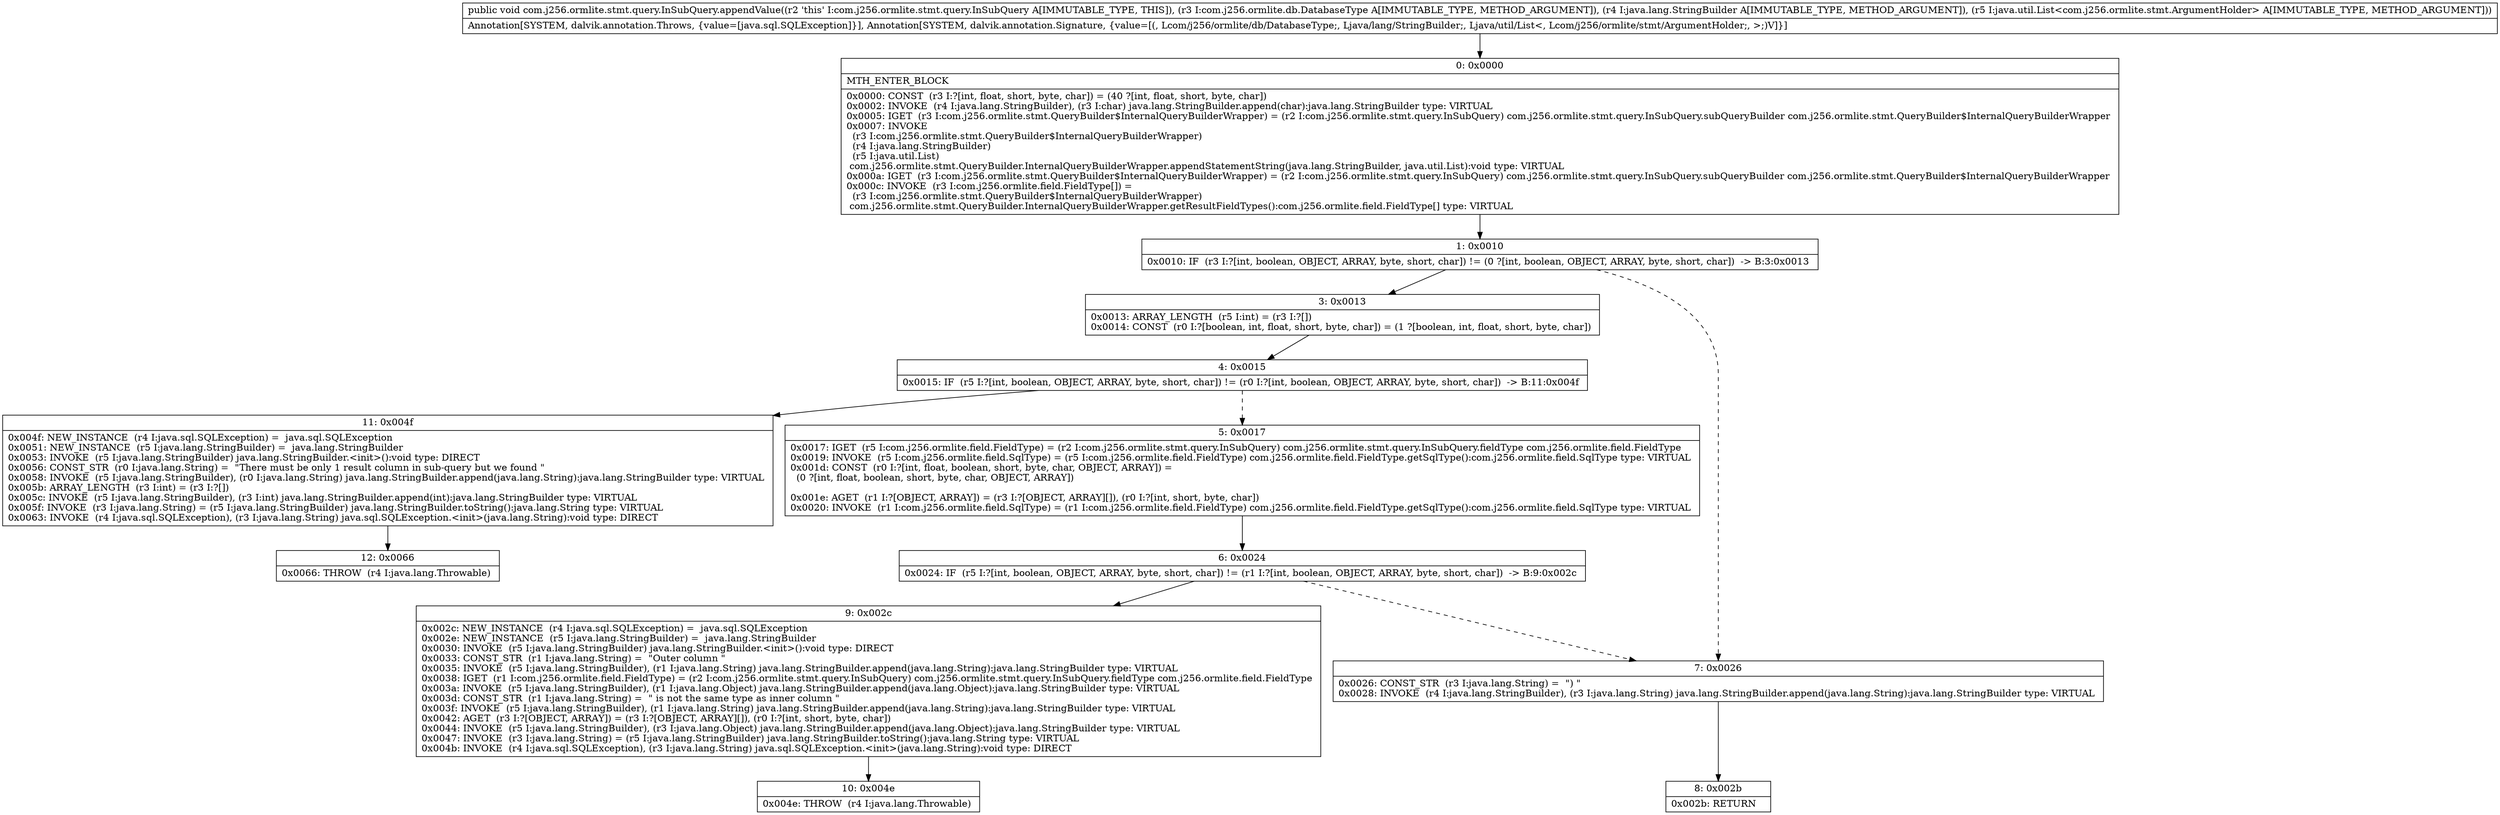 digraph "CFG forcom.j256.ormlite.stmt.query.InSubQuery.appendValue(Lcom\/j256\/ormlite\/db\/DatabaseType;Ljava\/lang\/StringBuilder;Ljava\/util\/List;)V" {
Node_0 [shape=record,label="{0\:\ 0x0000|MTH_ENTER_BLOCK\l|0x0000: CONST  (r3 I:?[int, float, short, byte, char]) = (40 ?[int, float, short, byte, char]) \l0x0002: INVOKE  (r4 I:java.lang.StringBuilder), (r3 I:char) java.lang.StringBuilder.append(char):java.lang.StringBuilder type: VIRTUAL \l0x0005: IGET  (r3 I:com.j256.ormlite.stmt.QueryBuilder$InternalQueryBuilderWrapper) = (r2 I:com.j256.ormlite.stmt.query.InSubQuery) com.j256.ormlite.stmt.query.InSubQuery.subQueryBuilder com.j256.ormlite.stmt.QueryBuilder$InternalQueryBuilderWrapper \l0x0007: INVOKE  \l  (r3 I:com.j256.ormlite.stmt.QueryBuilder$InternalQueryBuilderWrapper)\l  (r4 I:java.lang.StringBuilder)\l  (r5 I:java.util.List)\l com.j256.ormlite.stmt.QueryBuilder.InternalQueryBuilderWrapper.appendStatementString(java.lang.StringBuilder, java.util.List):void type: VIRTUAL \l0x000a: IGET  (r3 I:com.j256.ormlite.stmt.QueryBuilder$InternalQueryBuilderWrapper) = (r2 I:com.j256.ormlite.stmt.query.InSubQuery) com.j256.ormlite.stmt.query.InSubQuery.subQueryBuilder com.j256.ormlite.stmt.QueryBuilder$InternalQueryBuilderWrapper \l0x000c: INVOKE  (r3 I:com.j256.ormlite.field.FieldType[]) = \l  (r3 I:com.j256.ormlite.stmt.QueryBuilder$InternalQueryBuilderWrapper)\l com.j256.ormlite.stmt.QueryBuilder.InternalQueryBuilderWrapper.getResultFieldTypes():com.j256.ormlite.field.FieldType[] type: VIRTUAL \l}"];
Node_1 [shape=record,label="{1\:\ 0x0010|0x0010: IF  (r3 I:?[int, boolean, OBJECT, ARRAY, byte, short, char]) != (0 ?[int, boolean, OBJECT, ARRAY, byte, short, char])  \-\> B:3:0x0013 \l}"];
Node_3 [shape=record,label="{3\:\ 0x0013|0x0013: ARRAY_LENGTH  (r5 I:int) = (r3 I:?[]) \l0x0014: CONST  (r0 I:?[boolean, int, float, short, byte, char]) = (1 ?[boolean, int, float, short, byte, char]) \l}"];
Node_4 [shape=record,label="{4\:\ 0x0015|0x0015: IF  (r5 I:?[int, boolean, OBJECT, ARRAY, byte, short, char]) != (r0 I:?[int, boolean, OBJECT, ARRAY, byte, short, char])  \-\> B:11:0x004f \l}"];
Node_5 [shape=record,label="{5\:\ 0x0017|0x0017: IGET  (r5 I:com.j256.ormlite.field.FieldType) = (r2 I:com.j256.ormlite.stmt.query.InSubQuery) com.j256.ormlite.stmt.query.InSubQuery.fieldType com.j256.ormlite.field.FieldType \l0x0019: INVOKE  (r5 I:com.j256.ormlite.field.SqlType) = (r5 I:com.j256.ormlite.field.FieldType) com.j256.ormlite.field.FieldType.getSqlType():com.j256.ormlite.field.SqlType type: VIRTUAL \l0x001d: CONST  (r0 I:?[int, float, boolean, short, byte, char, OBJECT, ARRAY]) = \l  (0 ?[int, float, boolean, short, byte, char, OBJECT, ARRAY])\l \l0x001e: AGET  (r1 I:?[OBJECT, ARRAY]) = (r3 I:?[OBJECT, ARRAY][]), (r0 I:?[int, short, byte, char]) \l0x0020: INVOKE  (r1 I:com.j256.ormlite.field.SqlType) = (r1 I:com.j256.ormlite.field.FieldType) com.j256.ormlite.field.FieldType.getSqlType():com.j256.ormlite.field.SqlType type: VIRTUAL \l}"];
Node_6 [shape=record,label="{6\:\ 0x0024|0x0024: IF  (r5 I:?[int, boolean, OBJECT, ARRAY, byte, short, char]) != (r1 I:?[int, boolean, OBJECT, ARRAY, byte, short, char])  \-\> B:9:0x002c \l}"];
Node_7 [shape=record,label="{7\:\ 0x0026|0x0026: CONST_STR  (r3 I:java.lang.String) =  \") \" \l0x0028: INVOKE  (r4 I:java.lang.StringBuilder), (r3 I:java.lang.String) java.lang.StringBuilder.append(java.lang.String):java.lang.StringBuilder type: VIRTUAL \l}"];
Node_8 [shape=record,label="{8\:\ 0x002b|0x002b: RETURN   \l}"];
Node_9 [shape=record,label="{9\:\ 0x002c|0x002c: NEW_INSTANCE  (r4 I:java.sql.SQLException) =  java.sql.SQLException \l0x002e: NEW_INSTANCE  (r5 I:java.lang.StringBuilder) =  java.lang.StringBuilder \l0x0030: INVOKE  (r5 I:java.lang.StringBuilder) java.lang.StringBuilder.\<init\>():void type: DIRECT \l0x0033: CONST_STR  (r1 I:java.lang.String) =  \"Outer column \" \l0x0035: INVOKE  (r5 I:java.lang.StringBuilder), (r1 I:java.lang.String) java.lang.StringBuilder.append(java.lang.String):java.lang.StringBuilder type: VIRTUAL \l0x0038: IGET  (r1 I:com.j256.ormlite.field.FieldType) = (r2 I:com.j256.ormlite.stmt.query.InSubQuery) com.j256.ormlite.stmt.query.InSubQuery.fieldType com.j256.ormlite.field.FieldType \l0x003a: INVOKE  (r5 I:java.lang.StringBuilder), (r1 I:java.lang.Object) java.lang.StringBuilder.append(java.lang.Object):java.lang.StringBuilder type: VIRTUAL \l0x003d: CONST_STR  (r1 I:java.lang.String) =  \" is not the same type as inner column \" \l0x003f: INVOKE  (r5 I:java.lang.StringBuilder), (r1 I:java.lang.String) java.lang.StringBuilder.append(java.lang.String):java.lang.StringBuilder type: VIRTUAL \l0x0042: AGET  (r3 I:?[OBJECT, ARRAY]) = (r3 I:?[OBJECT, ARRAY][]), (r0 I:?[int, short, byte, char]) \l0x0044: INVOKE  (r5 I:java.lang.StringBuilder), (r3 I:java.lang.Object) java.lang.StringBuilder.append(java.lang.Object):java.lang.StringBuilder type: VIRTUAL \l0x0047: INVOKE  (r3 I:java.lang.String) = (r5 I:java.lang.StringBuilder) java.lang.StringBuilder.toString():java.lang.String type: VIRTUAL \l0x004b: INVOKE  (r4 I:java.sql.SQLException), (r3 I:java.lang.String) java.sql.SQLException.\<init\>(java.lang.String):void type: DIRECT \l}"];
Node_10 [shape=record,label="{10\:\ 0x004e|0x004e: THROW  (r4 I:java.lang.Throwable) \l}"];
Node_11 [shape=record,label="{11\:\ 0x004f|0x004f: NEW_INSTANCE  (r4 I:java.sql.SQLException) =  java.sql.SQLException \l0x0051: NEW_INSTANCE  (r5 I:java.lang.StringBuilder) =  java.lang.StringBuilder \l0x0053: INVOKE  (r5 I:java.lang.StringBuilder) java.lang.StringBuilder.\<init\>():void type: DIRECT \l0x0056: CONST_STR  (r0 I:java.lang.String) =  \"There must be only 1 result column in sub\-query but we found \" \l0x0058: INVOKE  (r5 I:java.lang.StringBuilder), (r0 I:java.lang.String) java.lang.StringBuilder.append(java.lang.String):java.lang.StringBuilder type: VIRTUAL \l0x005b: ARRAY_LENGTH  (r3 I:int) = (r3 I:?[]) \l0x005c: INVOKE  (r5 I:java.lang.StringBuilder), (r3 I:int) java.lang.StringBuilder.append(int):java.lang.StringBuilder type: VIRTUAL \l0x005f: INVOKE  (r3 I:java.lang.String) = (r5 I:java.lang.StringBuilder) java.lang.StringBuilder.toString():java.lang.String type: VIRTUAL \l0x0063: INVOKE  (r4 I:java.sql.SQLException), (r3 I:java.lang.String) java.sql.SQLException.\<init\>(java.lang.String):void type: DIRECT \l}"];
Node_12 [shape=record,label="{12\:\ 0x0066|0x0066: THROW  (r4 I:java.lang.Throwable) \l}"];
MethodNode[shape=record,label="{public void com.j256.ormlite.stmt.query.InSubQuery.appendValue((r2 'this' I:com.j256.ormlite.stmt.query.InSubQuery A[IMMUTABLE_TYPE, THIS]), (r3 I:com.j256.ormlite.db.DatabaseType A[IMMUTABLE_TYPE, METHOD_ARGUMENT]), (r4 I:java.lang.StringBuilder A[IMMUTABLE_TYPE, METHOD_ARGUMENT]), (r5 I:java.util.List\<com.j256.ormlite.stmt.ArgumentHolder\> A[IMMUTABLE_TYPE, METHOD_ARGUMENT]))  | Annotation[SYSTEM, dalvik.annotation.Throws, \{value=[java.sql.SQLException]\}], Annotation[SYSTEM, dalvik.annotation.Signature, \{value=[(, Lcom\/j256\/ormlite\/db\/DatabaseType;, Ljava\/lang\/StringBuilder;, Ljava\/util\/List\<, Lcom\/j256\/ormlite\/stmt\/ArgumentHolder;, \>;)V]\}]\l}"];
MethodNode -> Node_0;
Node_0 -> Node_1;
Node_1 -> Node_3;
Node_1 -> Node_7[style=dashed];
Node_3 -> Node_4;
Node_4 -> Node_5[style=dashed];
Node_4 -> Node_11;
Node_5 -> Node_6;
Node_6 -> Node_7[style=dashed];
Node_6 -> Node_9;
Node_7 -> Node_8;
Node_9 -> Node_10;
Node_11 -> Node_12;
}

